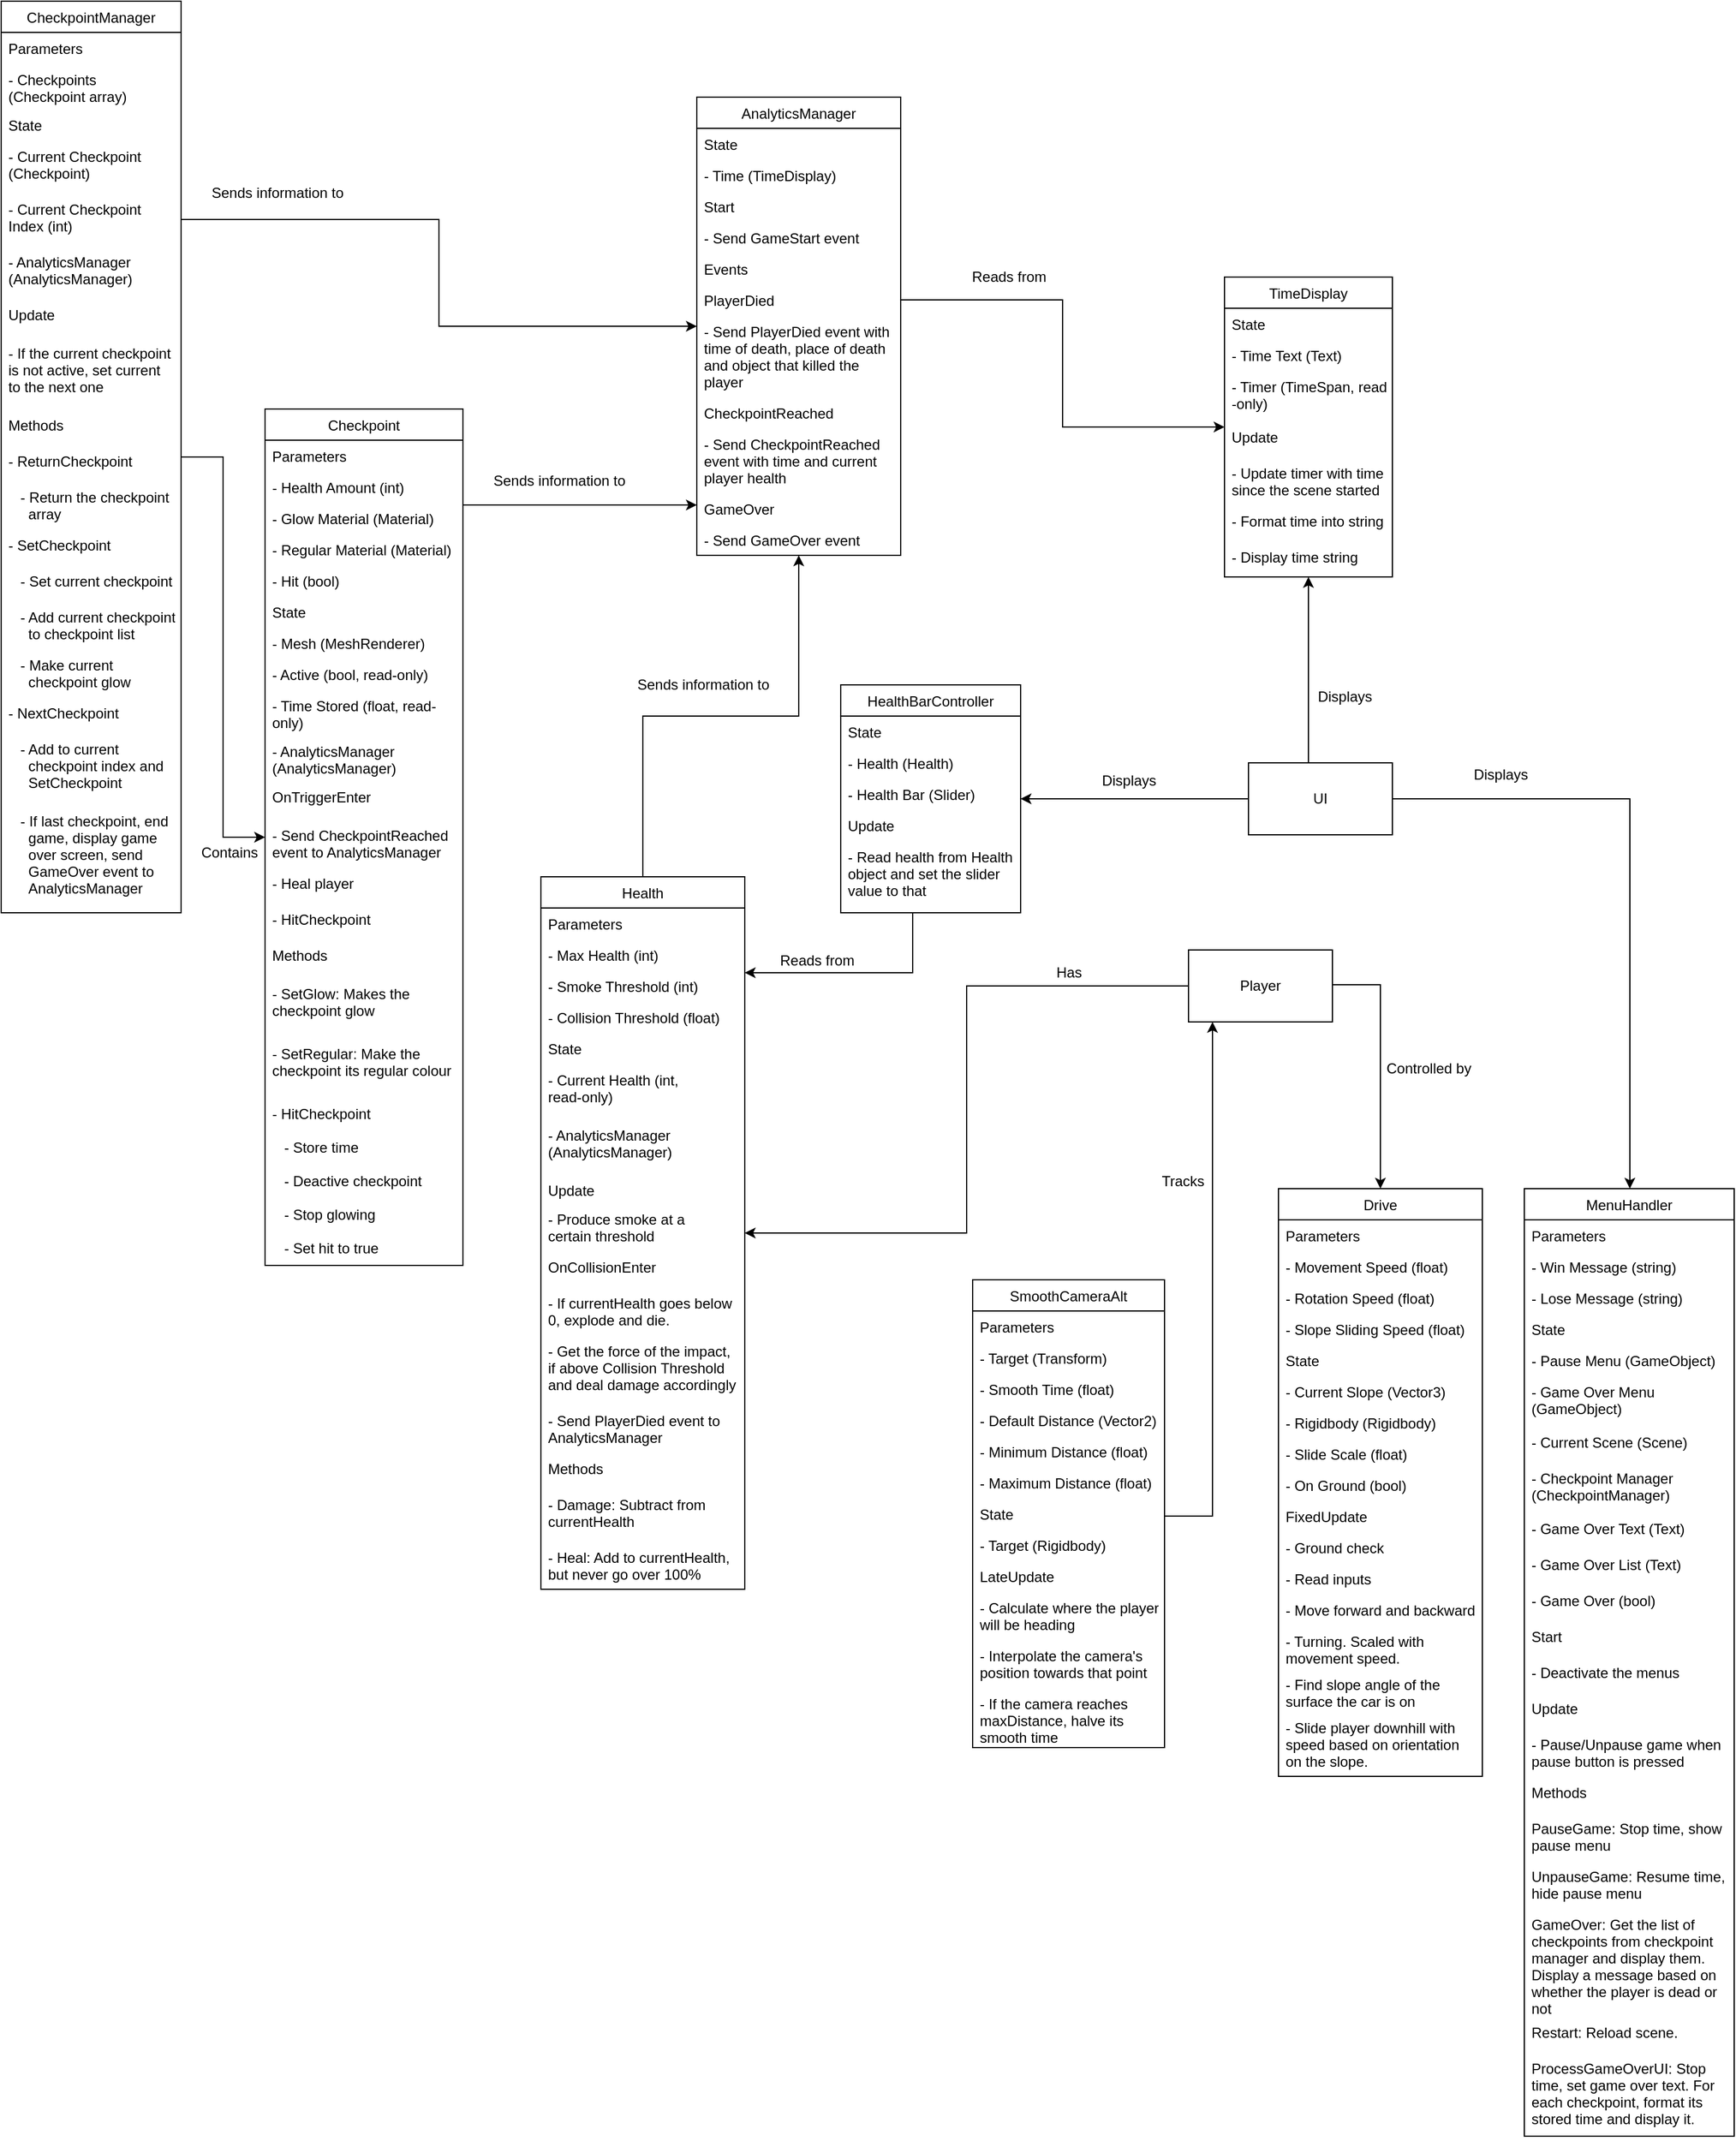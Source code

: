 <mxfile version="13.9.2" type="device"><diagram id="R2lEEEUBdFMjLlhIrx00" name="Page-1"><mxGraphModel dx="1422" dy="1900" grid="1" gridSize="10" guides="1" tooltips="1" connect="1" arrows="1" fold="1" page="1" pageScale="1" pageWidth="850" pageHeight="1100" math="0" shadow="0" extFonts="Permanent Marker^https://fonts.googleapis.com/css?family=Permanent+Marker"><root><mxCell id="0"/><mxCell id="1" parent="0"/><mxCell id="a9n6nU5qQPwF5idd9Jhx-142" style="edgeStyle=orthogonalEdgeStyle;rounded=0;orthogonalLoop=1;jettySize=auto;html=1;exitX=0.5;exitY=0;exitDx=0;exitDy=0;" parent="1" source="a9n6nU5qQPwF5idd9Jhx-6" target="a9n6nU5qQPwF5idd9Jhx-18" edge="1"><mxGeometry relative="1" as="geometry"/></mxCell><mxCell id="a9n6nU5qQPwF5idd9Jhx-18" value="AnalyticsManager" style="swimlane;fontStyle=0;childLayout=stackLayout;horizontal=1;startSize=26;fillColor=none;horizontalStack=0;resizeParent=1;resizeParentMax=0;resizeLast=0;collapsible=1;marginBottom=0;" parent="1" vertex="1"><mxGeometry x="620" y="-20" width="170" height="382" as="geometry"/></mxCell><mxCell id="a9n6nU5qQPwF5idd9Jhx-19" value="State" style="text;strokeColor=none;fillColor=none;align=left;verticalAlign=top;spacingLeft=4;spacingRight=4;overflow=hidden;rotatable=0;points=[[0,0.5],[1,0.5]];portConstraint=eastwest;" parent="a9n6nU5qQPwF5idd9Jhx-18" vertex="1"><mxGeometry y="26" width="170" height="26" as="geometry"/></mxCell><mxCell id="a9n6nU5qQPwF5idd9Jhx-20" value="- Time (TimeDisplay)" style="text;strokeColor=none;fillColor=none;align=left;verticalAlign=top;spacingLeft=4;spacingRight=4;overflow=hidden;rotatable=0;points=[[0,0.5],[1,0.5]];portConstraint=eastwest;" parent="a9n6nU5qQPwF5idd9Jhx-18" vertex="1"><mxGeometry y="52" width="170" height="26" as="geometry"/></mxCell><mxCell id="a9n6nU5qQPwF5idd9Jhx-108" value="Start" style="text;strokeColor=none;fillColor=none;align=left;verticalAlign=top;spacingLeft=4;spacingRight=4;overflow=hidden;rotatable=0;points=[[0,0.5],[1,0.5]];portConstraint=eastwest;" parent="a9n6nU5qQPwF5idd9Jhx-18" vertex="1"><mxGeometry y="78" width="170" height="26" as="geometry"/></mxCell><mxCell id="a9n6nU5qQPwF5idd9Jhx-109" value="- Send GameStart event" style="text;strokeColor=none;fillColor=none;align=left;verticalAlign=top;spacingLeft=4;spacingRight=4;overflow=hidden;rotatable=0;points=[[0,0.5],[1,0.5]];portConstraint=eastwest;" parent="a9n6nU5qQPwF5idd9Jhx-18" vertex="1"><mxGeometry y="104" width="170" height="26" as="geometry"/></mxCell><mxCell id="a9n6nU5qQPwF5idd9Jhx-21" value="Events" style="text;strokeColor=none;fillColor=none;align=left;verticalAlign=top;spacingLeft=4;spacingRight=4;overflow=hidden;rotatable=0;points=[[0,0.5],[1,0.5]];portConstraint=eastwest;" parent="a9n6nU5qQPwF5idd9Jhx-18" vertex="1"><mxGeometry y="130" width="170" height="26" as="geometry"/></mxCell><mxCell id="a9n6nU5qQPwF5idd9Jhx-105" value="PlayerDied" style="text;strokeColor=none;fillColor=none;align=left;verticalAlign=top;spacingLeft=4;spacingRight=4;overflow=hidden;rotatable=0;points=[[0,0.5],[1,0.5]];portConstraint=eastwest;" parent="a9n6nU5qQPwF5idd9Jhx-18" vertex="1"><mxGeometry y="156" width="170" height="26" as="geometry"/></mxCell><mxCell id="a9n6nU5qQPwF5idd9Jhx-110" value="- Send PlayerDied event with&#10;time of death, place of death&#10;and object that killed the&#10;player" style="text;strokeColor=none;fillColor=none;align=left;verticalAlign=top;spacingLeft=4;spacingRight=4;overflow=hidden;rotatable=0;points=[[0,0.5],[1,0.5]];portConstraint=eastwest;" parent="a9n6nU5qQPwF5idd9Jhx-18" vertex="1"><mxGeometry y="182" width="170" height="68" as="geometry"/></mxCell><mxCell id="a9n6nU5qQPwF5idd9Jhx-106" value="CheckpointReached" style="text;strokeColor=none;fillColor=none;align=left;verticalAlign=top;spacingLeft=4;spacingRight=4;overflow=hidden;rotatable=0;points=[[0,0.5],[1,0.5]];portConstraint=eastwest;" parent="a9n6nU5qQPwF5idd9Jhx-18" vertex="1"><mxGeometry y="250" width="170" height="26" as="geometry"/></mxCell><mxCell id="a9n6nU5qQPwF5idd9Jhx-111" value="- Send CheckpointReached&#10;event with time and current&#10;player health" style="text;strokeColor=none;fillColor=none;align=left;verticalAlign=top;spacingLeft=4;spacingRight=4;overflow=hidden;rotatable=0;points=[[0,0.5],[1,0.5]];portConstraint=eastwest;" parent="a9n6nU5qQPwF5idd9Jhx-18" vertex="1"><mxGeometry y="276" width="170" height="54" as="geometry"/></mxCell><mxCell id="a9n6nU5qQPwF5idd9Jhx-107" value="GameOver" style="text;strokeColor=none;fillColor=none;align=left;verticalAlign=top;spacingLeft=4;spacingRight=4;overflow=hidden;rotatable=0;points=[[0,0.5],[1,0.5]];portConstraint=eastwest;" parent="a9n6nU5qQPwF5idd9Jhx-18" vertex="1"><mxGeometry y="330" width="170" height="26" as="geometry"/></mxCell><mxCell id="a9n6nU5qQPwF5idd9Jhx-112" value="- Send GameOver event" style="text;strokeColor=none;fillColor=none;align=left;verticalAlign=top;spacingLeft=4;spacingRight=4;overflow=hidden;rotatable=0;points=[[0,0.5],[1,0.5]];portConstraint=eastwest;" parent="a9n6nU5qQPwF5idd9Jhx-18" vertex="1"><mxGeometry y="356" width="170" height="26" as="geometry"/></mxCell><mxCell id="a9n6nU5qQPwF5idd9Jhx-143" style="edgeStyle=orthogonalEdgeStyle;rounded=0;orthogonalLoop=1;jettySize=auto;html=1;" parent="1" source="a9n6nU5qQPwF5idd9Jhx-10" target="a9n6nU5qQPwF5idd9Jhx-18" edge="1"><mxGeometry relative="1" as="geometry"><Array as="points"><mxPoint x="560" y="320"/><mxPoint x="560" y="320"/></Array></mxGeometry></mxCell><mxCell id="a9n6nU5qQPwF5idd9Jhx-144" style="edgeStyle=orthogonalEdgeStyle;rounded=0;orthogonalLoop=1;jettySize=auto;html=1;" parent="1" source="a9n6nU5qQPwF5idd9Jhx-14" target="a9n6nU5qQPwF5idd9Jhx-10" edge="1"><mxGeometry relative="1" as="geometry"/></mxCell><mxCell id="a9n6nU5qQPwF5idd9Jhx-14" value="CheckpointManager" style="swimlane;fontStyle=0;childLayout=stackLayout;horizontal=1;startSize=26;fillColor=none;horizontalStack=0;resizeParent=1;resizeParentMax=0;resizeLast=0;collapsible=1;marginBottom=0;" parent="1" vertex="1"><mxGeometry x="40" y="-100" width="150" height="760" as="geometry"/></mxCell><mxCell id="a9n6nU5qQPwF5idd9Jhx-15" value="Parameters" style="text;strokeColor=none;fillColor=none;align=left;verticalAlign=top;spacingLeft=4;spacingRight=4;overflow=hidden;rotatable=0;points=[[0,0.5],[1,0.5]];portConstraint=eastwest;" parent="a9n6nU5qQPwF5idd9Jhx-14" vertex="1"><mxGeometry y="26" width="150" height="26" as="geometry"/></mxCell><mxCell id="a9n6nU5qQPwF5idd9Jhx-16" value="- Checkpoints&#10;(Checkpoint array)" style="text;strokeColor=none;fillColor=none;align=left;verticalAlign=top;spacingLeft=4;spacingRight=4;overflow=hidden;rotatable=0;points=[[0,0.5],[1,0.5]];portConstraint=eastwest;" parent="a9n6nU5qQPwF5idd9Jhx-14" vertex="1"><mxGeometry y="52" width="150" height="38" as="geometry"/></mxCell><mxCell id="a9n6nU5qQPwF5idd9Jhx-17" value="State" style="text;strokeColor=none;fillColor=none;align=left;verticalAlign=top;spacingLeft=4;spacingRight=4;overflow=hidden;rotatable=0;points=[[0,0.5],[1,0.5]];portConstraint=eastwest;" parent="a9n6nU5qQPwF5idd9Jhx-14" vertex="1"><mxGeometry y="90" width="150" height="26" as="geometry"/></mxCell><mxCell id="a9n6nU5qQPwF5idd9Jhx-82" value="- Current Checkpoint&#10;(Checkpoint)" style="text;strokeColor=none;fillColor=none;align=left;verticalAlign=top;spacingLeft=4;spacingRight=4;overflow=hidden;rotatable=0;points=[[0,0.5],[1,0.5]];portConstraint=eastwest;" parent="a9n6nU5qQPwF5idd9Jhx-14" vertex="1"><mxGeometry y="116" width="150" height="44" as="geometry"/></mxCell><mxCell id="a9n6nU5qQPwF5idd9Jhx-83" value="- Current Checkpoint&#10;Index (int)" style="text;strokeColor=none;fillColor=none;align=left;verticalAlign=top;spacingLeft=4;spacingRight=4;overflow=hidden;rotatable=0;points=[[0,0.5],[1,0.5]];portConstraint=eastwest;" parent="a9n6nU5qQPwF5idd9Jhx-14" vertex="1"><mxGeometry y="160" width="150" height="44" as="geometry"/></mxCell><mxCell id="a9n6nU5qQPwF5idd9Jhx-84" value="- AnalyticsManager&#10;(AnalyticsManager)" style="text;strokeColor=none;fillColor=none;align=left;verticalAlign=top;spacingLeft=4;spacingRight=4;overflow=hidden;rotatable=0;points=[[0,0.5],[1,0.5]];portConstraint=eastwest;" parent="a9n6nU5qQPwF5idd9Jhx-14" vertex="1"><mxGeometry y="204" width="150" height="44" as="geometry"/></mxCell><mxCell id="a9n6nU5qQPwF5idd9Jhx-85" value="Update" style="text;strokeColor=none;fillColor=none;align=left;verticalAlign=top;spacingLeft=4;spacingRight=4;overflow=hidden;rotatable=0;points=[[0,0.5],[1,0.5]];portConstraint=eastwest;" parent="a9n6nU5qQPwF5idd9Jhx-14" vertex="1"><mxGeometry y="248" width="150" height="32" as="geometry"/></mxCell><mxCell id="a9n6nU5qQPwF5idd9Jhx-94" value="- If the current checkpoint&#10;is not active, set current&#10;to the next one" style="text;strokeColor=none;fillColor=none;align=left;verticalAlign=top;spacingLeft=4;spacingRight=4;overflow=hidden;rotatable=0;points=[[0,0.5],[1,0.5]];portConstraint=eastwest;" parent="a9n6nU5qQPwF5idd9Jhx-14" vertex="1"><mxGeometry y="280" width="150" height="60" as="geometry"/></mxCell><mxCell id="a9n6nU5qQPwF5idd9Jhx-95" value="Methods" style="text;strokeColor=none;fillColor=none;align=left;verticalAlign=top;spacingLeft=4;spacingRight=4;overflow=hidden;rotatable=0;points=[[0,0.5],[1,0.5]];portConstraint=eastwest;" parent="a9n6nU5qQPwF5idd9Jhx-14" vertex="1"><mxGeometry y="340" width="150" height="30" as="geometry"/></mxCell><mxCell id="wSv35h2e5xdJp0q1w51y-13" value="- ReturnCheckpoint" style="text;strokeColor=none;fillColor=none;align=left;verticalAlign=top;spacingLeft=4;spacingRight=4;overflow=hidden;rotatable=0;points=[[0,0.5],[1,0.5]];portConstraint=eastwest;" parent="a9n6nU5qQPwF5idd9Jhx-14" vertex="1"><mxGeometry y="370" width="150" height="30" as="geometry"/></mxCell><mxCell id="wSv35h2e5xdJp0q1w51y-15" value="   - Return the checkpoint&#10;     array" style="text;strokeColor=none;fillColor=none;align=left;verticalAlign=top;spacingLeft=4;spacingRight=4;overflow=hidden;rotatable=0;points=[[0,0.5],[1,0.5]];portConstraint=eastwest;" parent="a9n6nU5qQPwF5idd9Jhx-14" vertex="1"><mxGeometry y="400" width="150" height="40" as="geometry"/></mxCell><mxCell id="a9n6nU5qQPwF5idd9Jhx-96" value="- SetCheckpoint" style="text;strokeColor=none;fillColor=none;align=left;verticalAlign=top;spacingLeft=4;spacingRight=4;overflow=hidden;rotatable=0;points=[[0,0.5],[1,0.5]];portConstraint=eastwest;" parent="a9n6nU5qQPwF5idd9Jhx-14" vertex="1"><mxGeometry y="440" width="150" height="30" as="geometry"/></mxCell><mxCell id="a9n6nU5qQPwF5idd9Jhx-98" value="   - Set current checkpoint" style="text;strokeColor=none;fillColor=none;align=left;verticalAlign=top;spacingLeft=4;spacingRight=4;overflow=hidden;rotatable=0;points=[[0,0.5],[1,0.5]];portConstraint=eastwest;" parent="a9n6nU5qQPwF5idd9Jhx-14" vertex="1"><mxGeometry y="470" width="150" height="30" as="geometry"/></mxCell><mxCell id="a9n6nU5qQPwF5idd9Jhx-99" value="   - Add current checkpoint&#10;     to checkpoint list" style="text;strokeColor=none;fillColor=none;align=left;verticalAlign=top;spacingLeft=4;spacingRight=4;overflow=hidden;rotatable=0;points=[[0,0.5],[1,0.5]];portConstraint=eastwest;" parent="a9n6nU5qQPwF5idd9Jhx-14" vertex="1"><mxGeometry y="500" width="150" height="40" as="geometry"/></mxCell><mxCell id="a9n6nU5qQPwF5idd9Jhx-100" value="   - Make current&#10;     checkpoint glow" style="text;strokeColor=none;fillColor=none;align=left;verticalAlign=top;spacingLeft=4;spacingRight=4;overflow=hidden;rotatable=0;points=[[0,0.5],[1,0.5]];portConstraint=eastwest;" parent="a9n6nU5qQPwF5idd9Jhx-14" vertex="1"><mxGeometry y="540" width="150" height="40" as="geometry"/></mxCell><mxCell id="a9n6nU5qQPwF5idd9Jhx-97" value="- NextCheckpoint" style="text;strokeColor=none;fillColor=none;align=left;verticalAlign=top;spacingLeft=4;spacingRight=4;overflow=hidden;rotatable=0;points=[[0,0.5],[1,0.5]];portConstraint=eastwest;" parent="a9n6nU5qQPwF5idd9Jhx-14" vertex="1"><mxGeometry y="580" width="150" height="30" as="geometry"/></mxCell><mxCell id="a9n6nU5qQPwF5idd9Jhx-101" value="   - Add to current&#10;     checkpoint index and&#10;     SetCheckpoint" style="text;strokeColor=none;fillColor=none;align=left;verticalAlign=top;spacingLeft=4;spacingRight=4;overflow=hidden;rotatable=0;points=[[0,0.5],[1,0.5]];portConstraint=eastwest;" parent="a9n6nU5qQPwF5idd9Jhx-14" vertex="1"><mxGeometry y="610" width="150" height="60" as="geometry"/></mxCell><mxCell id="a9n6nU5qQPwF5idd9Jhx-102" value="   - If last checkpoint, end&#10;     game, display game&#10;     over screen, send&#10;     GameOver event to&#10;     AnalyticsManager" style="text;strokeColor=none;fillColor=none;align=left;verticalAlign=top;spacingLeft=4;spacingRight=4;overflow=hidden;rotatable=0;points=[[0,0.5],[1,0.5]];portConstraint=eastwest;" parent="a9n6nU5qQPwF5idd9Jhx-14" vertex="1"><mxGeometry y="670" width="150" height="90" as="geometry"/></mxCell><mxCell id="a9n6nU5qQPwF5idd9Jhx-10" value="Checkpoint" style="swimlane;fontStyle=0;childLayout=stackLayout;horizontal=1;startSize=26;fillColor=none;horizontalStack=0;resizeParent=1;resizeParentMax=0;resizeLast=0;collapsible=1;marginBottom=0;" parent="1" vertex="1"><mxGeometry x="260" y="240" width="165" height="714" as="geometry"/></mxCell><mxCell id="a9n6nU5qQPwF5idd9Jhx-11" value="Parameters" style="text;strokeColor=none;fillColor=none;align=left;verticalAlign=top;spacingLeft=4;spacingRight=4;overflow=hidden;rotatable=0;points=[[0,0.5],[1,0.5]];portConstraint=eastwest;" parent="a9n6nU5qQPwF5idd9Jhx-10" vertex="1"><mxGeometry y="26" width="165" height="26" as="geometry"/></mxCell><mxCell id="wSv35h2e5xdJp0q1w51y-1" value="- Health Amount (int)" style="text;strokeColor=none;fillColor=none;align=left;verticalAlign=top;spacingLeft=4;spacingRight=4;overflow=hidden;rotatable=0;points=[[0,0.5],[1,0.5]];portConstraint=eastwest;" parent="a9n6nU5qQPwF5idd9Jhx-10" vertex="1"><mxGeometry y="52" width="165" height="26" as="geometry"/></mxCell><mxCell id="a9n6nU5qQPwF5idd9Jhx-12" value="- Glow Material (Material)" style="text;strokeColor=none;fillColor=none;align=left;verticalAlign=top;spacingLeft=4;spacingRight=4;overflow=hidden;rotatable=0;points=[[0,0.5],[1,0.5]];portConstraint=eastwest;" parent="a9n6nU5qQPwF5idd9Jhx-10" vertex="1"><mxGeometry y="78" width="165" height="26" as="geometry"/></mxCell><mxCell id="a9n6nU5qQPwF5idd9Jhx-13" value="- Regular Material (Material)" style="text;strokeColor=none;fillColor=none;align=left;verticalAlign=top;spacingLeft=4;spacingRight=4;overflow=hidden;rotatable=0;points=[[0,0.5],[1,0.5]];portConstraint=eastwest;" parent="a9n6nU5qQPwF5idd9Jhx-10" vertex="1"><mxGeometry y="104" width="165" height="26" as="geometry"/></mxCell><mxCell id="mNsGuTRFjGpo9pxVDwX1-1" value="- Hit (bool)" style="text;strokeColor=none;fillColor=none;align=left;verticalAlign=top;spacingLeft=4;spacingRight=4;overflow=hidden;rotatable=0;points=[[0,0.5],[1,0.5]];portConstraint=eastwest;" parent="a9n6nU5qQPwF5idd9Jhx-10" vertex="1"><mxGeometry y="130" width="165" height="26" as="geometry"/></mxCell><mxCell id="a9n6nU5qQPwF5idd9Jhx-68" value="State" style="text;strokeColor=none;fillColor=none;align=left;verticalAlign=top;spacingLeft=4;spacingRight=4;overflow=hidden;rotatable=0;points=[[0,0.5],[1,0.5]];portConstraint=eastwest;" parent="a9n6nU5qQPwF5idd9Jhx-10" vertex="1"><mxGeometry y="156" width="165" height="26" as="geometry"/></mxCell><mxCell id="a9n6nU5qQPwF5idd9Jhx-69" value="- Mesh (MeshRenderer)" style="text;strokeColor=none;fillColor=none;align=left;verticalAlign=top;spacingLeft=4;spacingRight=4;overflow=hidden;rotatable=0;points=[[0,0.5],[1,0.5]];portConstraint=eastwest;" parent="a9n6nU5qQPwF5idd9Jhx-10" vertex="1"><mxGeometry y="182" width="165" height="26" as="geometry"/></mxCell><mxCell id="a9n6nU5qQPwF5idd9Jhx-70" value="- Active (bool, read-only)" style="text;strokeColor=none;fillColor=none;align=left;verticalAlign=top;spacingLeft=4;spacingRight=4;overflow=hidden;rotatable=0;points=[[0,0.5],[1,0.5]];portConstraint=eastwest;" parent="a9n6nU5qQPwF5idd9Jhx-10" vertex="1"><mxGeometry y="208" width="165" height="26" as="geometry"/></mxCell><mxCell id="a9n6nU5qQPwF5idd9Jhx-71" value="- Time Stored (float, read-&#10;only)" style="text;strokeColor=none;fillColor=none;align=left;verticalAlign=top;spacingLeft=4;spacingRight=4;overflow=hidden;rotatable=0;points=[[0,0.5],[1,0.5]];portConstraint=eastwest;" parent="a9n6nU5qQPwF5idd9Jhx-10" vertex="1"><mxGeometry y="234" width="165" height="38" as="geometry"/></mxCell><mxCell id="a9n6nU5qQPwF5idd9Jhx-73" value="- AnalyticsManager&#10;(AnalyticsManager)" style="text;strokeColor=none;fillColor=none;align=left;verticalAlign=top;spacingLeft=4;spacingRight=4;overflow=hidden;rotatable=0;points=[[0,0.5],[1,0.5]];portConstraint=eastwest;" parent="a9n6nU5qQPwF5idd9Jhx-10" vertex="1"><mxGeometry y="272" width="165" height="38" as="geometry"/></mxCell><mxCell id="a9n6nU5qQPwF5idd9Jhx-78" value="OnTriggerEnter" style="text;strokeColor=none;fillColor=none;align=left;verticalAlign=top;spacingLeft=4;spacingRight=4;overflow=hidden;rotatable=0;points=[[0,0.5],[1,0.5]];portConstraint=eastwest;" parent="a9n6nU5qQPwF5idd9Jhx-10" vertex="1"><mxGeometry y="310" width="165" height="32" as="geometry"/></mxCell><mxCell id="a9n6nU5qQPwF5idd9Jhx-79" value="- Send CheckpointReached&#10;event to AnalyticsManager" style="text;strokeColor=none;fillColor=none;align=left;verticalAlign=top;spacingLeft=4;spacingRight=4;overflow=hidden;rotatable=0;points=[[0,0.5],[1,0.5]];portConstraint=eastwest;" parent="a9n6nU5qQPwF5idd9Jhx-10" vertex="1"><mxGeometry y="342" width="165" height="40" as="geometry"/></mxCell><mxCell id="a9n6nU5qQPwF5idd9Jhx-80" value="- Heal player" style="text;strokeColor=none;fillColor=none;align=left;verticalAlign=top;spacingLeft=4;spacingRight=4;overflow=hidden;rotatable=0;points=[[0,0.5],[1,0.5]];portConstraint=eastwest;" parent="a9n6nU5qQPwF5idd9Jhx-10" vertex="1"><mxGeometry y="382" width="165" height="30" as="geometry"/></mxCell><mxCell id="a9n6nU5qQPwF5idd9Jhx-81" value="- HitCheckpoint" style="text;strokeColor=none;fillColor=none;align=left;verticalAlign=top;spacingLeft=4;spacingRight=4;overflow=hidden;rotatable=0;points=[[0,0.5],[1,0.5]];portConstraint=eastwest;" parent="a9n6nU5qQPwF5idd9Jhx-10" vertex="1"><mxGeometry y="412" width="165" height="30" as="geometry"/></mxCell><mxCell id="a9n6nU5qQPwF5idd9Jhx-74" value="Methods" style="text;strokeColor=none;fillColor=none;align=left;verticalAlign=top;spacingLeft=4;spacingRight=4;overflow=hidden;rotatable=0;points=[[0,0.5],[1,0.5]];portConstraint=eastwest;" parent="a9n6nU5qQPwF5idd9Jhx-10" vertex="1"><mxGeometry y="442" width="165" height="32" as="geometry"/></mxCell><mxCell id="a9n6nU5qQPwF5idd9Jhx-75" value="- SetGlow: Makes the&#10;checkpoint glow" style="text;strokeColor=none;fillColor=none;align=left;verticalAlign=top;spacingLeft=4;spacingRight=4;overflow=hidden;rotatable=0;points=[[0,0.5],[1,0.5]];portConstraint=eastwest;" parent="a9n6nU5qQPwF5idd9Jhx-10" vertex="1"><mxGeometry y="474" width="165" height="50" as="geometry"/></mxCell><mxCell id="a9n6nU5qQPwF5idd9Jhx-76" value="- SetRegular: Make the &#10;checkpoint its regular colour" style="text;strokeColor=none;fillColor=none;align=left;verticalAlign=top;spacingLeft=4;spacingRight=4;overflow=hidden;rotatable=0;points=[[0,0.5],[1,0.5]];portConstraint=eastwest;" parent="a9n6nU5qQPwF5idd9Jhx-10" vertex="1"><mxGeometry y="524" width="165" height="50" as="geometry"/></mxCell><mxCell id="a9n6nU5qQPwF5idd9Jhx-77" value="- HitCheckpoint" style="text;strokeColor=none;fillColor=none;align=left;verticalAlign=top;spacingLeft=4;spacingRight=4;overflow=hidden;rotatable=0;points=[[0,0.5],[1,0.5]];portConstraint=eastwest;" parent="a9n6nU5qQPwF5idd9Jhx-10" vertex="1"><mxGeometry y="574" width="165" height="28" as="geometry"/></mxCell><mxCell id="a9n6nU5qQPwF5idd9Jhx-117" value="   - Store time" style="text;strokeColor=none;fillColor=none;align=left;verticalAlign=top;spacingLeft=4;spacingRight=4;overflow=hidden;rotatable=0;points=[[0,0.5],[1,0.5]];portConstraint=eastwest;" parent="a9n6nU5qQPwF5idd9Jhx-10" vertex="1"><mxGeometry y="602" width="165" height="28" as="geometry"/></mxCell><mxCell id="a9n6nU5qQPwF5idd9Jhx-118" value="   - Deactive checkpoint" style="text;strokeColor=none;fillColor=none;align=left;verticalAlign=top;spacingLeft=4;spacingRight=4;overflow=hidden;rotatable=0;points=[[0,0.5],[1,0.5]];portConstraint=eastwest;" parent="a9n6nU5qQPwF5idd9Jhx-10" vertex="1"><mxGeometry y="630" width="165" height="28" as="geometry"/></mxCell><mxCell id="a9n6nU5qQPwF5idd9Jhx-119" value="   - Stop glowing" style="text;strokeColor=none;fillColor=none;align=left;verticalAlign=top;spacingLeft=4;spacingRight=4;overflow=hidden;rotatable=0;points=[[0,0.5],[1,0.5]];portConstraint=eastwest;" parent="a9n6nU5qQPwF5idd9Jhx-10" vertex="1"><mxGeometry y="658" width="165" height="28" as="geometry"/></mxCell><mxCell id="mNsGuTRFjGpo9pxVDwX1-2" value="   - Set hit to true" style="text;strokeColor=none;fillColor=none;align=left;verticalAlign=top;spacingLeft=4;spacingRight=4;overflow=hidden;rotatable=0;points=[[0,0.5],[1,0.5]];portConstraint=eastwest;" parent="a9n6nU5qQPwF5idd9Jhx-10" vertex="1"><mxGeometry y="686" width="165" height="28" as="geometry"/></mxCell><mxCell id="a9n6nU5qQPwF5idd9Jhx-145" style="edgeStyle=orthogonalEdgeStyle;rounded=0;orthogonalLoop=1;jettySize=auto;html=1;exitX=1;exitY=0.5;exitDx=0;exitDy=0;" parent="1" source="a9n6nU5qQPwF5idd9Jhx-83" target="a9n6nU5qQPwF5idd9Jhx-18" edge="1"><mxGeometry relative="1" as="geometry"/></mxCell><mxCell id="a9n6nU5qQPwF5idd9Jhx-6" value="Health" style="swimlane;fontStyle=0;childLayout=stackLayout;horizontal=1;startSize=26;fillColor=none;horizontalStack=0;resizeParent=1;resizeParentMax=0;resizeLast=0;collapsible=1;marginBottom=0;" parent="1" vertex="1"><mxGeometry x="490" y="630" width="170" height="594" as="geometry"><mxRectangle x="490" y="630" width="70" height="26" as="alternateBounds"/></mxGeometry></mxCell><mxCell id="a9n6nU5qQPwF5idd9Jhx-7" value="Parameters" style="text;strokeColor=none;fillColor=none;align=left;verticalAlign=top;spacingLeft=4;spacingRight=4;overflow=hidden;rotatable=0;points=[[0,0.5],[1,0.5]];portConstraint=eastwest;" parent="a9n6nU5qQPwF5idd9Jhx-6" vertex="1"><mxGeometry y="26" width="170" height="26" as="geometry"/></mxCell><mxCell id="a9n6nU5qQPwF5idd9Jhx-8" value="- Max Health (int)" style="text;strokeColor=none;fillColor=none;align=left;verticalAlign=top;spacingLeft=4;spacingRight=4;overflow=hidden;rotatable=0;points=[[0,0.5],[1,0.5]];portConstraint=eastwest;" parent="a9n6nU5qQPwF5idd9Jhx-6" vertex="1"><mxGeometry y="52" width="170" height="26" as="geometry"/></mxCell><mxCell id="a9n6nU5qQPwF5idd9Jhx-57" value="- Smoke Threshold (int)" style="text;strokeColor=none;fillColor=none;align=left;verticalAlign=top;spacingLeft=4;spacingRight=4;overflow=hidden;rotatable=0;points=[[0,0.5],[1,0.5]];portConstraint=eastwest;" parent="a9n6nU5qQPwF5idd9Jhx-6" vertex="1"><mxGeometry y="78" width="170" height="26" as="geometry"/></mxCell><mxCell id="a9n6nU5qQPwF5idd9Jhx-9" value="- Collision Threshold (float)" style="text;strokeColor=none;fillColor=none;align=left;verticalAlign=top;spacingLeft=4;spacingRight=4;overflow=hidden;rotatable=0;points=[[0,0.5],[1,0.5]];portConstraint=eastwest;" parent="a9n6nU5qQPwF5idd9Jhx-6" vertex="1"><mxGeometry y="104" width="170" height="26" as="geometry"/></mxCell><mxCell id="rDuTUfbCB_YQpnW1YXNO-2" value="State" style="text;strokeColor=none;fillColor=none;align=left;verticalAlign=top;spacingLeft=4;spacingRight=4;overflow=hidden;rotatable=0;points=[[0,0.5],[1,0.5]];portConstraint=eastwest;" vertex="1" parent="a9n6nU5qQPwF5idd9Jhx-6"><mxGeometry y="130" width="170" height="26" as="geometry"/></mxCell><mxCell id="a9n6nU5qQPwF5idd9Jhx-56" value="- Current Health (int,&#10;read-only)" style="text;strokeColor=none;fillColor=none;align=left;verticalAlign=top;spacingLeft=4;spacingRight=4;overflow=hidden;rotatable=0;points=[[0,0.5],[1,0.5]];portConstraint=eastwest;" parent="a9n6nU5qQPwF5idd9Jhx-6" vertex="1"><mxGeometry y="156" width="170" height="46" as="geometry"/></mxCell><mxCell id="a9n6nU5qQPwF5idd9Jhx-72" value="- AnalyticsManager&#10;(AnalyticsManager)" style="text;strokeColor=none;fillColor=none;align=left;verticalAlign=top;spacingLeft=4;spacingRight=4;overflow=hidden;rotatable=0;points=[[0,0.5],[1,0.5]];portConstraint=eastwest;" parent="a9n6nU5qQPwF5idd9Jhx-6" vertex="1"><mxGeometry y="202" width="170" height="46" as="geometry"/></mxCell><mxCell id="a9n6nU5qQPwF5idd9Jhx-58" value="Update" style="text;strokeColor=none;fillColor=none;align=left;verticalAlign=top;spacingLeft=4;spacingRight=4;overflow=hidden;rotatable=0;points=[[0,0.5],[1,0.5]];portConstraint=eastwest;" parent="a9n6nU5qQPwF5idd9Jhx-6" vertex="1"><mxGeometry y="248" width="170" height="24" as="geometry"/></mxCell><mxCell id="a9n6nU5qQPwF5idd9Jhx-59" value="- Produce smoke at a&#10;certain threshold" style="text;strokeColor=none;fillColor=none;align=left;verticalAlign=top;spacingLeft=4;spacingRight=4;overflow=hidden;rotatable=0;points=[[0,0.5],[1,0.5]];portConstraint=eastwest;" parent="a9n6nU5qQPwF5idd9Jhx-6" vertex="1"><mxGeometry y="272" width="170" height="40" as="geometry"/></mxCell><mxCell id="a9n6nU5qQPwF5idd9Jhx-60" value="OnCollisionEnter" style="text;strokeColor=none;fillColor=none;align=left;verticalAlign=top;spacingLeft=4;spacingRight=4;overflow=hidden;rotatable=0;points=[[0,0.5],[1,0.5]];portConstraint=eastwest;" parent="a9n6nU5qQPwF5idd9Jhx-6" vertex="1"><mxGeometry y="312" width="170" height="30" as="geometry"/></mxCell><mxCell id="a9n6nU5qQPwF5idd9Jhx-66" value="- If currentHealth goes below&#10;0, explode and die." style="text;strokeColor=none;fillColor=none;align=left;verticalAlign=top;spacingLeft=4;spacingRight=4;overflow=hidden;rotatable=0;points=[[0,0.5],[1,0.5]];portConstraint=eastwest;" parent="a9n6nU5qQPwF5idd9Jhx-6" vertex="1"><mxGeometry y="342" width="170" height="40" as="geometry"/></mxCell><mxCell id="a9n6nU5qQPwF5idd9Jhx-61" value="- Get the force of the impact, &#10;if above Collision Threshold&#10;and deal damage accordingly" style="text;strokeColor=none;fillColor=none;align=left;verticalAlign=top;spacingLeft=4;spacingRight=4;overflow=hidden;rotatable=0;points=[[0,0.5],[1,0.5]];portConstraint=eastwest;" parent="a9n6nU5qQPwF5idd9Jhx-6" vertex="1"><mxGeometry y="382" width="170" height="58" as="geometry"/></mxCell><mxCell id="a9n6nU5qQPwF5idd9Jhx-67" value="- Send PlayerDied event to&#10;AnalyticsManager" style="text;strokeColor=none;fillColor=none;align=left;verticalAlign=top;spacingLeft=4;spacingRight=4;overflow=hidden;rotatable=0;points=[[0,0.5],[1,0.5]];portConstraint=eastwest;" parent="a9n6nU5qQPwF5idd9Jhx-6" vertex="1"><mxGeometry y="440" width="170" height="40" as="geometry"/></mxCell><mxCell id="a9n6nU5qQPwF5idd9Jhx-62" value="Methods" style="text;strokeColor=none;fillColor=none;align=left;verticalAlign=top;spacingLeft=4;spacingRight=4;overflow=hidden;rotatable=0;points=[[0,0.5],[1,0.5]];portConstraint=eastwest;" parent="a9n6nU5qQPwF5idd9Jhx-6" vertex="1"><mxGeometry y="480" width="170" height="30" as="geometry"/></mxCell><mxCell id="a9n6nU5qQPwF5idd9Jhx-63" value="- Damage: Subtract from&#10;currentHealth" style="text;strokeColor=none;fillColor=none;align=left;verticalAlign=top;spacingLeft=4;spacingRight=4;overflow=hidden;rotatable=0;points=[[0,0.5],[1,0.5]];portConstraint=eastwest;" parent="a9n6nU5qQPwF5idd9Jhx-6" vertex="1"><mxGeometry y="510" width="170" height="44" as="geometry"/></mxCell><mxCell id="a9n6nU5qQPwF5idd9Jhx-64" value="- Heal: Add to currentHealth, &#10;but never go over 100%" style="text;strokeColor=none;fillColor=none;align=left;verticalAlign=top;spacingLeft=4;spacingRight=4;overflow=hidden;rotatable=0;points=[[0,0.5],[1,0.5]];portConstraint=eastwest;" parent="a9n6nU5qQPwF5idd9Jhx-6" vertex="1"><mxGeometry y="554" width="170" height="40" as="geometry"/></mxCell><mxCell id="a9n6nU5qQPwF5idd9Jhx-147" style="edgeStyle=orthogonalEdgeStyle;rounded=0;orthogonalLoop=1;jettySize=auto;html=1;" parent="1" source="a9n6nU5qQPwF5idd9Jhx-30" target="a9n6nU5qQPwF5idd9Jhx-6" edge="1"><mxGeometry relative="1" as="geometry"><Array as="points"><mxPoint x="800" y="710"/></Array></mxGeometry></mxCell><mxCell id="a9n6nU5qQPwF5idd9Jhx-39" value="TimeDisplay" style="swimlane;fontStyle=0;childLayout=stackLayout;horizontal=1;startSize=26;fillColor=none;horizontalStack=0;resizeParent=1;resizeParentMax=0;resizeLast=0;collapsible=1;marginBottom=0;" parent="1" vertex="1"><mxGeometry x="1060" y="130" width="140" height="250" as="geometry"/></mxCell><mxCell id="a9n6nU5qQPwF5idd9Jhx-40" value="State" style="text;strokeColor=none;fillColor=none;align=left;verticalAlign=top;spacingLeft=4;spacingRight=4;overflow=hidden;rotatable=0;points=[[0,0.5],[1,0.5]];portConstraint=eastwest;" parent="a9n6nU5qQPwF5idd9Jhx-39" vertex="1"><mxGeometry y="26" width="140" height="26" as="geometry"/></mxCell><mxCell id="a9n6nU5qQPwF5idd9Jhx-41" value="- Time Text (Text)" style="text;strokeColor=none;fillColor=none;align=left;verticalAlign=top;spacingLeft=4;spacingRight=4;overflow=hidden;rotatable=0;points=[[0,0.5],[1,0.5]];portConstraint=eastwest;" parent="a9n6nU5qQPwF5idd9Jhx-39" vertex="1"><mxGeometry y="52" width="140" height="26" as="geometry"/></mxCell><mxCell id="a9n6nU5qQPwF5idd9Jhx-42" value="- Timer (TimeSpan, read&#10;-only)" style="text;strokeColor=none;fillColor=none;align=left;verticalAlign=top;spacingLeft=4;spacingRight=4;overflow=hidden;rotatable=0;points=[[0,0.5],[1,0.5]];portConstraint=eastwest;" parent="a9n6nU5qQPwF5idd9Jhx-39" vertex="1"><mxGeometry y="78" width="140" height="42" as="geometry"/></mxCell><mxCell id="a9n6nU5qQPwF5idd9Jhx-113" value="Update" style="text;strokeColor=none;fillColor=none;align=left;verticalAlign=top;spacingLeft=4;spacingRight=4;overflow=hidden;rotatable=0;points=[[0,0.5],[1,0.5]];portConstraint=eastwest;" parent="a9n6nU5qQPwF5idd9Jhx-39" vertex="1"><mxGeometry y="120" width="140" height="30" as="geometry"/></mxCell><mxCell id="a9n6nU5qQPwF5idd9Jhx-114" value="- Update timer with time&#10;since the scene started" style="text;strokeColor=none;fillColor=none;align=left;verticalAlign=top;spacingLeft=4;spacingRight=4;overflow=hidden;rotatable=0;points=[[0,0.5],[1,0.5]];portConstraint=eastwest;" parent="a9n6nU5qQPwF5idd9Jhx-39" vertex="1"><mxGeometry y="150" width="140" height="40" as="geometry"/></mxCell><mxCell id="a9n6nU5qQPwF5idd9Jhx-115" value="- Format time into string" style="text;strokeColor=none;fillColor=none;align=left;verticalAlign=top;spacingLeft=4;spacingRight=4;overflow=hidden;rotatable=0;points=[[0,0.5],[1,0.5]];portConstraint=eastwest;" parent="a9n6nU5qQPwF5idd9Jhx-39" vertex="1"><mxGeometry y="190" width="140" height="30" as="geometry"/></mxCell><mxCell id="a9n6nU5qQPwF5idd9Jhx-116" value="- Display time string" style="text;strokeColor=none;fillColor=none;align=left;verticalAlign=top;spacingLeft=4;spacingRight=4;overflow=hidden;rotatable=0;points=[[0,0.5],[1,0.5]];portConstraint=eastwest;" parent="a9n6nU5qQPwF5idd9Jhx-39" vertex="1"><mxGeometry y="220" width="140" height="30" as="geometry"/></mxCell><mxCell id="a9n6nU5qQPwF5idd9Jhx-30" value="HealthBarController" style="swimlane;fontStyle=0;childLayout=stackLayout;horizontal=1;startSize=26;fillColor=none;horizontalStack=0;resizeParent=1;resizeParentMax=0;resizeLast=0;collapsible=1;marginBottom=0;" parent="1" vertex="1"><mxGeometry x="740" y="470" width="150" height="190" as="geometry"/></mxCell><mxCell id="a9n6nU5qQPwF5idd9Jhx-31" value="State" style="text;strokeColor=none;fillColor=none;align=left;verticalAlign=top;spacingLeft=4;spacingRight=4;overflow=hidden;rotatable=0;points=[[0,0.5],[1,0.5]];portConstraint=eastwest;" parent="a9n6nU5qQPwF5idd9Jhx-30" vertex="1"><mxGeometry y="26" width="150" height="26" as="geometry"/></mxCell><mxCell id="a9n6nU5qQPwF5idd9Jhx-32" value="- Health (Health)" style="text;strokeColor=none;fillColor=none;align=left;verticalAlign=top;spacingLeft=4;spacingRight=4;overflow=hidden;rotatable=0;points=[[0,0.5],[1,0.5]];portConstraint=eastwest;" parent="a9n6nU5qQPwF5idd9Jhx-30" vertex="1"><mxGeometry y="52" width="150" height="26" as="geometry"/></mxCell><mxCell id="a9n6nU5qQPwF5idd9Jhx-33" value="- Health Bar (Slider)" style="text;strokeColor=none;fillColor=none;align=left;verticalAlign=top;spacingLeft=4;spacingRight=4;overflow=hidden;rotatable=0;points=[[0,0.5],[1,0.5]];portConstraint=eastwest;" parent="a9n6nU5qQPwF5idd9Jhx-30" vertex="1"><mxGeometry y="78" width="150" height="26" as="geometry"/></mxCell><mxCell id="a9n6nU5qQPwF5idd9Jhx-103" value="Update" style="text;strokeColor=none;fillColor=none;align=left;verticalAlign=top;spacingLeft=4;spacingRight=4;overflow=hidden;rotatable=0;points=[[0,0.5],[1,0.5]];portConstraint=eastwest;" parent="a9n6nU5qQPwF5idd9Jhx-30" vertex="1"><mxGeometry y="104" width="150" height="26" as="geometry"/></mxCell><mxCell id="a9n6nU5qQPwF5idd9Jhx-104" value="- Read health from Health&#10;object and set the slider&#10;value to that" style="text;strokeColor=none;fillColor=none;align=left;verticalAlign=top;spacingLeft=4;spacingRight=4;overflow=hidden;rotatable=0;points=[[0,0.5],[1,0.5]];portConstraint=eastwest;" parent="a9n6nU5qQPwF5idd9Jhx-30" vertex="1"><mxGeometry y="130" width="150" height="60" as="geometry"/></mxCell><mxCell id="a9n6nU5qQPwF5idd9Jhx-148" style="edgeStyle=orthogonalEdgeStyle;rounded=0;orthogonalLoop=1;jettySize=auto;html=1;exitX=1;exitY=0.5;exitDx=0;exitDy=0;" parent="1" source="a9n6nU5qQPwF5idd9Jhx-105" target="a9n6nU5qQPwF5idd9Jhx-39" edge="1"><mxGeometry relative="1" as="geometry"/></mxCell><mxCell id="a9n6nU5qQPwF5idd9Jhx-34" value="MenuHandler" style="swimlane;fontStyle=0;childLayout=stackLayout;horizontal=1;startSize=26;fillColor=none;horizontalStack=0;resizeParent=1;resizeParentMax=0;resizeLast=0;collapsible=1;marginBottom=0;" parent="1" vertex="1"><mxGeometry x="1310" y="890" width="175" height="790" as="geometry"/></mxCell><mxCell id="a9n6nU5qQPwF5idd9Jhx-35" value="Parameters" style="text;strokeColor=none;fillColor=none;align=left;verticalAlign=top;spacingLeft=4;spacingRight=4;overflow=hidden;rotatable=0;points=[[0,0.5],[1,0.5]];portConstraint=eastwest;" parent="a9n6nU5qQPwF5idd9Jhx-34" vertex="1"><mxGeometry y="26" width="175" height="26" as="geometry"/></mxCell><mxCell id="wSv35h2e5xdJp0q1w51y-3" value="- Win Message (string)" style="text;strokeColor=none;fillColor=none;align=left;verticalAlign=top;spacingLeft=4;spacingRight=4;overflow=hidden;rotatable=0;points=[[0,0.5],[1,0.5]];portConstraint=eastwest;" parent="a9n6nU5qQPwF5idd9Jhx-34" vertex="1"><mxGeometry y="52" width="175" height="26" as="geometry"/></mxCell><mxCell id="wSv35h2e5xdJp0q1w51y-4" value="- Lose Message (string)" style="text;strokeColor=none;fillColor=none;align=left;verticalAlign=top;spacingLeft=4;spacingRight=4;overflow=hidden;rotatable=0;points=[[0,0.5],[1,0.5]];portConstraint=eastwest;" parent="a9n6nU5qQPwF5idd9Jhx-34" vertex="1"><mxGeometry y="78" width="175" height="26" as="geometry"/></mxCell><mxCell id="wSv35h2e5xdJp0q1w51y-2" value="State" style="text;strokeColor=none;fillColor=none;align=left;verticalAlign=top;spacingLeft=4;spacingRight=4;overflow=hidden;rotatable=0;points=[[0,0.5],[1,0.5]];portConstraint=eastwest;" parent="a9n6nU5qQPwF5idd9Jhx-34" vertex="1"><mxGeometry y="104" width="175" height="26" as="geometry"/></mxCell><mxCell id="a9n6nU5qQPwF5idd9Jhx-36" value="- Pause Menu (GameObject)" style="text;strokeColor=none;fillColor=none;align=left;verticalAlign=top;spacingLeft=4;spacingRight=4;overflow=hidden;rotatable=0;points=[[0,0.5],[1,0.5]];portConstraint=eastwest;" parent="a9n6nU5qQPwF5idd9Jhx-34" vertex="1"><mxGeometry y="130" width="175" height="26" as="geometry"/></mxCell><mxCell id="a9n6nU5qQPwF5idd9Jhx-37" value="- Game Over Menu&#10;(GameObject)" style="text;strokeColor=none;fillColor=none;align=left;verticalAlign=top;spacingLeft=4;spacingRight=4;overflow=hidden;rotatable=0;points=[[0,0.5],[1,0.5]];portConstraint=eastwest;" parent="a9n6nU5qQPwF5idd9Jhx-34" vertex="1"><mxGeometry y="156" width="175" height="42" as="geometry"/></mxCell><mxCell id="a9n6nU5qQPwF5idd9Jhx-120" value="- Current Scene (Scene)" style="text;strokeColor=none;fillColor=none;align=left;verticalAlign=top;spacingLeft=4;spacingRight=4;overflow=hidden;rotatable=0;points=[[0,0.5],[1,0.5]];portConstraint=eastwest;" parent="a9n6nU5qQPwF5idd9Jhx-34" vertex="1"><mxGeometry y="198" width="175" height="30" as="geometry"/></mxCell><mxCell id="wSv35h2e5xdJp0q1w51y-5" value="- Checkpoint Manager&#10;(CheckpointManager)" style="text;strokeColor=none;fillColor=none;align=left;verticalAlign=top;spacingLeft=4;spacingRight=4;overflow=hidden;rotatable=0;points=[[0,0.5],[1,0.5]];portConstraint=eastwest;" parent="a9n6nU5qQPwF5idd9Jhx-34" vertex="1"><mxGeometry y="228" width="175" height="42" as="geometry"/></mxCell><mxCell id="wSv35h2e5xdJp0q1w51y-6" value="- Game Over Text (Text)" style="text;strokeColor=none;fillColor=none;align=left;verticalAlign=top;spacingLeft=4;spacingRight=4;overflow=hidden;rotatable=0;points=[[0,0.5],[1,0.5]];portConstraint=eastwest;" parent="a9n6nU5qQPwF5idd9Jhx-34" vertex="1"><mxGeometry y="270" width="175" height="30" as="geometry"/></mxCell><mxCell id="wSv35h2e5xdJp0q1w51y-7" value="- Game Over List (Text)" style="text;strokeColor=none;fillColor=none;align=left;verticalAlign=top;spacingLeft=4;spacingRight=4;overflow=hidden;rotatable=0;points=[[0,0.5],[1,0.5]];portConstraint=eastwest;" parent="a9n6nU5qQPwF5idd9Jhx-34" vertex="1"><mxGeometry y="300" width="175" height="30" as="geometry"/></mxCell><mxCell id="wSv35h2e5xdJp0q1w51y-8" value="- Game Over (bool)" style="text;strokeColor=none;fillColor=none;align=left;verticalAlign=top;spacingLeft=4;spacingRight=4;overflow=hidden;rotatable=0;points=[[0,0.5],[1,0.5]];portConstraint=eastwest;" parent="a9n6nU5qQPwF5idd9Jhx-34" vertex="1"><mxGeometry y="330" width="175" height="30" as="geometry"/></mxCell><mxCell id="a9n6nU5qQPwF5idd9Jhx-121" value="Start" style="text;strokeColor=none;fillColor=none;align=left;verticalAlign=top;spacingLeft=4;spacingRight=4;overflow=hidden;rotatable=0;points=[[0,0.5],[1,0.5]];portConstraint=eastwest;" parent="a9n6nU5qQPwF5idd9Jhx-34" vertex="1"><mxGeometry y="360" width="175" height="30" as="geometry"/></mxCell><mxCell id="a9n6nU5qQPwF5idd9Jhx-122" value="- Deactivate the menus" style="text;strokeColor=none;fillColor=none;align=left;verticalAlign=top;spacingLeft=4;spacingRight=4;overflow=hidden;rotatable=0;points=[[0,0.5],[1,0.5]];portConstraint=eastwest;" parent="a9n6nU5qQPwF5idd9Jhx-34" vertex="1"><mxGeometry y="390" width="175" height="30" as="geometry"/></mxCell><mxCell id="a9n6nU5qQPwF5idd9Jhx-123" value="Update" style="text;strokeColor=none;fillColor=none;align=left;verticalAlign=top;spacingLeft=4;spacingRight=4;overflow=hidden;rotatable=0;points=[[0,0.5],[1,0.5]];portConstraint=eastwest;" parent="a9n6nU5qQPwF5idd9Jhx-34" vertex="1"><mxGeometry y="420" width="175" height="30" as="geometry"/></mxCell><mxCell id="a9n6nU5qQPwF5idd9Jhx-124" value="- Pause/Unpause game when&#10;pause button is pressed" style="text;strokeColor=none;fillColor=none;align=left;verticalAlign=top;spacingLeft=4;spacingRight=4;overflow=hidden;rotatable=0;points=[[0,0.5],[1,0.5]];portConstraint=eastwest;" parent="a9n6nU5qQPwF5idd9Jhx-34" vertex="1"><mxGeometry y="450" width="175" height="40" as="geometry"/></mxCell><mxCell id="a9n6nU5qQPwF5idd9Jhx-125" value="Methods" style="text;strokeColor=none;fillColor=none;align=left;verticalAlign=top;spacingLeft=4;spacingRight=4;overflow=hidden;rotatable=0;points=[[0,0.5],[1,0.5]];portConstraint=eastwest;" parent="a9n6nU5qQPwF5idd9Jhx-34" vertex="1"><mxGeometry y="490" width="175" height="30" as="geometry"/></mxCell><mxCell id="a9n6nU5qQPwF5idd9Jhx-126" value="PauseGame: Stop time, show&#10;pause menu" style="text;strokeColor=none;fillColor=none;align=left;verticalAlign=top;spacingLeft=4;spacingRight=4;overflow=hidden;rotatable=0;points=[[0,0.5],[1,0.5]];portConstraint=eastwest;" parent="a9n6nU5qQPwF5idd9Jhx-34" vertex="1"><mxGeometry y="520" width="175" height="40" as="geometry"/></mxCell><mxCell id="a9n6nU5qQPwF5idd9Jhx-127" value="UnpauseGame: Resume time,&#10;hide pause menu" style="text;strokeColor=none;fillColor=none;align=left;verticalAlign=top;spacingLeft=4;spacingRight=4;overflow=hidden;rotatable=0;points=[[0,0.5],[1,0.5]];portConstraint=eastwest;" parent="a9n6nU5qQPwF5idd9Jhx-34" vertex="1"><mxGeometry y="560" width="175" height="40" as="geometry"/></mxCell><mxCell id="a9n6nU5qQPwF5idd9Jhx-128" value="GameOver: Get the list of&#10;checkpoints from checkpoint&#10;manager and display them.&#10;Display a message based on&#10;whether the player is dead or&#10;not" style="text;strokeColor=none;fillColor=none;align=left;verticalAlign=top;spacingLeft=4;spacingRight=4;overflow=hidden;rotatable=0;points=[[0,0.5],[1,0.5]];portConstraint=eastwest;" parent="a9n6nU5qQPwF5idd9Jhx-34" vertex="1"><mxGeometry y="600" width="175" height="90" as="geometry"/></mxCell><mxCell id="a9n6nU5qQPwF5idd9Jhx-129" value="Restart: Reload scene." style="text;strokeColor=none;fillColor=none;align=left;verticalAlign=top;spacingLeft=4;spacingRight=4;overflow=hidden;rotatable=0;points=[[0,0.5],[1,0.5]];portConstraint=eastwest;" parent="a9n6nU5qQPwF5idd9Jhx-34" vertex="1"><mxGeometry y="690" width="175" height="30" as="geometry"/></mxCell><mxCell id="wSv35h2e5xdJp0q1w51y-10" value="ProcessGameOverUI: Stop&#10;time, set game over text. For&#10;each checkpoint, format its&#10;stored time and display it." style="text;strokeColor=none;fillColor=none;align=left;verticalAlign=top;spacingLeft=4;spacingRight=4;overflow=hidden;rotatable=0;points=[[0,0.5],[1,0.5]];portConstraint=eastwest;" parent="a9n6nU5qQPwF5idd9Jhx-34" vertex="1"><mxGeometry y="720" width="175" height="70" as="geometry"/></mxCell><mxCell id="a9n6nU5qQPwF5idd9Jhx-2" value="Drive" style="swimlane;fontStyle=0;childLayout=stackLayout;horizontal=1;startSize=26;fillColor=none;horizontalStack=0;resizeParent=1;resizeParentMax=0;resizeLast=0;collapsible=1;marginBottom=0;" parent="1" vertex="1"><mxGeometry x="1105" y="890" width="170" height="490" as="geometry"/></mxCell><mxCell id="a9n6nU5qQPwF5idd9Jhx-3" value="Parameters" style="text;strokeColor=none;fillColor=none;align=left;verticalAlign=top;spacingLeft=4;spacingRight=4;overflow=hidden;rotatable=0;points=[[0,0.5],[1,0.5]];portConstraint=eastwest;" parent="a9n6nU5qQPwF5idd9Jhx-2" vertex="1"><mxGeometry y="26" width="170" height="26" as="geometry"/></mxCell><mxCell id="a9n6nU5qQPwF5idd9Jhx-4" value="- Movement Speed (float)" style="text;strokeColor=none;fillColor=none;align=left;verticalAlign=top;spacingLeft=4;spacingRight=4;overflow=hidden;rotatable=0;points=[[0,0.5],[1,0.5]];portConstraint=eastwest;" parent="a9n6nU5qQPwF5idd9Jhx-2" vertex="1"><mxGeometry y="52" width="170" height="26" as="geometry"/></mxCell><mxCell id="a9n6nU5qQPwF5idd9Jhx-5" value="- Rotation Speed (float)" style="text;strokeColor=none;fillColor=none;align=left;verticalAlign=top;spacingLeft=4;spacingRight=4;overflow=hidden;rotatable=0;points=[[0,0.5],[1,0.5]];portConstraint=eastwest;" parent="a9n6nU5qQPwF5idd9Jhx-2" vertex="1"><mxGeometry y="78" width="170" height="26" as="geometry"/></mxCell><mxCell id="a9n6nU5qQPwF5idd9Jhx-43" value="- Slope Sliding Speed (float)" style="text;strokeColor=none;fillColor=none;align=left;verticalAlign=top;spacingLeft=4;spacingRight=4;overflow=hidden;rotatable=0;points=[[0,0.5],[1,0.5]];portConstraint=eastwest;" parent="a9n6nU5qQPwF5idd9Jhx-2" vertex="1"><mxGeometry y="104" width="170" height="26" as="geometry"/></mxCell><mxCell id="a9n6nU5qQPwF5idd9Jhx-44" value="State" style="text;strokeColor=none;fillColor=none;align=left;verticalAlign=top;spacingLeft=4;spacingRight=4;overflow=hidden;rotatable=0;points=[[0,0.5],[1,0.5]];portConstraint=eastwest;" parent="a9n6nU5qQPwF5idd9Jhx-2" vertex="1"><mxGeometry y="130" width="170" height="26" as="geometry"/></mxCell><mxCell id="a9n6nU5qQPwF5idd9Jhx-45" value="- Current Slope (Vector3)" style="text;strokeColor=none;fillColor=none;align=left;verticalAlign=top;spacingLeft=4;spacingRight=4;overflow=hidden;rotatable=0;points=[[0,0.5],[1,0.5]];portConstraint=eastwest;" parent="a9n6nU5qQPwF5idd9Jhx-2" vertex="1"><mxGeometry y="156" width="170" height="26" as="geometry"/></mxCell><mxCell id="a9n6nU5qQPwF5idd9Jhx-46" value="- Rigidbody (Rigidbody)" style="text;strokeColor=none;fillColor=none;align=left;verticalAlign=top;spacingLeft=4;spacingRight=4;overflow=hidden;rotatable=0;points=[[0,0.5],[1,0.5]];portConstraint=eastwest;" parent="a9n6nU5qQPwF5idd9Jhx-2" vertex="1"><mxGeometry y="182" width="170" height="26" as="geometry"/></mxCell><mxCell id="a9n6nU5qQPwF5idd9Jhx-47" value="- Slide Scale (float)" style="text;strokeColor=none;fillColor=none;align=left;verticalAlign=top;spacingLeft=4;spacingRight=4;overflow=hidden;rotatable=0;points=[[0,0.5],[1,0.5]];portConstraint=eastwest;" parent="a9n6nU5qQPwF5idd9Jhx-2" vertex="1"><mxGeometry y="208" width="170" height="26" as="geometry"/></mxCell><mxCell id="a9n6nU5qQPwF5idd9Jhx-48" value="- On Ground (bool)" style="text;strokeColor=none;fillColor=none;align=left;verticalAlign=top;spacingLeft=4;spacingRight=4;overflow=hidden;rotatable=0;points=[[0,0.5],[1,0.5]];portConstraint=eastwest;" parent="a9n6nU5qQPwF5idd9Jhx-2" vertex="1"><mxGeometry y="234" width="170" height="26" as="geometry"/></mxCell><mxCell id="a9n6nU5qQPwF5idd9Jhx-49" value="FixedUpdate" style="text;strokeColor=none;fillColor=none;align=left;verticalAlign=top;spacingLeft=4;spacingRight=4;overflow=hidden;rotatable=0;points=[[0,0.5],[1,0.5]];portConstraint=eastwest;" parent="a9n6nU5qQPwF5idd9Jhx-2" vertex="1"><mxGeometry y="260" width="170" height="26" as="geometry"/></mxCell><mxCell id="a9n6nU5qQPwF5idd9Jhx-50" value="- Ground check" style="text;strokeColor=none;fillColor=none;align=left;verticalAlign=top;spacingLeft=4;spacingRight=4;overflow=hidden;rotatable=0;points=[[0,0.5],[1,0.5]];portConstraint=eastwest;" parent="a9n6nU5qQPwF5idd9Jhx-2" vertex="1"><mxGeometry y="286" width="170" height="26" as="geometry"/></mxCell><mxCell id="a9n6nU5qQPwF5idd9Jhx-51" value="- Read inputs" style="text;strokeColor=none;fillColor=none;align=left;verticalAlign=top;spacingLeft=4;spacingRight=4;overflow=hidden;rotatable=0;points=[[0,0.5],[1,0.5]];portConstraint=eastwest;" parent="a9n6nU5qQPwF5idd9Jhx-2" vertex="1"><mxGeometry y="312" width="170" height="26" as="geometry"/></mxCell><mxCell id="a9n6nU5qQPwF5idd9Jhx-52" value="- Move forward and backward" style="text;strokeColor=none;fillColor=none;align=left;verticalAlign=top;spacingLeft=4;spacingRight=4;overflow=hidden;rotatable=0;points=[[0,0.5],[1,0.5]];portConstraint=eastwest;" parent="a9n6nU5qQPwF5idd9Jhx-2" vertex="1"><mxGeometry y="338" width="170" height="26" as="geometry"/></mxCell><mxCell id="a9n6nU5qQPwF5idd9Jhx-53" value="- Turning. Scaled with&#10;movement speed." style="text;strokeColor=none;fillColor=none;align=left;verticalAlign=top;spacingLeft=4;spacingRight=4;overflow=hidden;rotatable=0;points=[[0,0.5],[1,0.5]];portConstraint=eastwest;" parent="a9n6nU5qQPwF5idd9Jhx-2" vertex="1"><mxGeometry y="364" width="170" height="36" as="geometry"/></mxCell><mxCell id="a9n6nU5qQPwF5idd9Jhx-54" value="- Find slope angle of the&#10;surface the car is on" style="text;strokeColor=none;fillColor=none;align=left;verticalAlign=top;spacingLeft=4;spacingRight=4;overflow=hidden;rotatable=0;points=[[0,0.5],[1,0.5]];portConstraint=eastwest;" parent="a9n6nU5qQPwF5idd9Jhx-2" vertex="1"><mxGeometry y="400" width="170" height="36" as="geometry"/></mxCell><mxCell id="a9n6nU5qQPwF5idd9Jhx-55" value="- Slide player downhill with&#10;speed based on orientation&#10;on the slope." style="text;strokeColor=none;fillColor=none;align=left;verticalAlign=top;spacingLeft=4;spacingRight=4;overflow=hidden;rotatable=0;points=[[0,0.5],[1,0.5]];portConstraint=eastwest;" parent="a9n6nU5qQPwF5idd9Jhx-2" vertex="1"><mxGeometry y="436" width="170" height="54" as="geometry"/></mxCell><mxCell id="a9n6nU5qQPwF5idd9Jhx-151" style="edgeStyle=orthogonalEdgeStyle;rounded=0;orthogonalLoop=1;jettySize=auto;html=1;exitX=0;exitY=0.5;exitDx=0;exitDy=0;" parent="1" source="a9n6nU5qQPwF5idd9Jhx-149" target="a9n6nU5qQPwF5idd9Jhx-6" edge="1"><mxGeometry relative="1" as="geometry"/></mxCell><mxCell id="a9n6nU5qQPwF5idd9Jhx-153" style="edgeStyle=orthogonalEdgeStyle;rounded=0;orthogonalLoop=1;jettySize=auto;html=1;" parent="1" source="a9n6nU5qQPwF5idd9Jhx-149" target="a9n6nU5qQPwF5idd9Jhx-2" edge="1"><mxGeometry relative="1" as="geometry"><Array as="points"><mxPoint x="1190" y="720"/></Array></mxGeometry></mxCell><mxCell id="a9n6nU5qQPwF5idd9Jhx-149" value="Player" style="rounded=0;whiteSpace=wrap;html=1;" parent="1" vertex="1"><mxGeometry x="1030" y="691" width="120" height="60" as="geometry"/></mxCell><mxCell id="a9n6nU5qQPwF5idd9Jhx-155" style="edgeStyle=orthogonalEdgeStyle;rounded=0;orthogonalLoop=1;jettySize=auto;html=1;" parent="1" source="a9n6nU5qQPwF5idd9Jhx-154" target="a9n6nU5qQPwF5idd9Jhx-34" edge="1"><mxGeometry relative="1" as="geometry"><Array as="points"><mxPoint x="1398" y="565"/></Array></mxGeometry></mxCell><mxCell id="a9n6nU5qQPwF5idd9Jhx-160" style="edgeStyle=orthogonalEdgeStyle;rounded=0;orthogonalLoop=1;jettySize=auto;html=1;exitX=0;exitY=0.5;exitDx=0;exitDy=0;" parent="1" source="a9n6nU5qQPwF5idd9Jhx-154" target="a9n6nU5qQPwF5idd9Jhx-30" edge="1"><mxGeometry relative="1" as="geometry"/></mxCell><mxCell id="a9n6nU5qQPwF5idd9Jhx-161" style="edgeStyle=orthogonalEdgeStyle;rounded=0;orthogonalLoop=1;jettySize=auto;html=1;exitX=0.5;exitY=0;exitDx=0;exitDy=0;" parent="1" source="a9n6nU5qQPwF5idd9Jhx-154" target="a9n6nU5qQPwF5idd9Jhx-39" edge="1"><mxGeometry relative="1" as="geometry"><Array as="points"><mxPoint x="1130" y="535"/></Array></mxGeometry></mxCell><mxCell id="a9n6nU5qQPwF5idd9Jhx-154" value="UI" style="rounded=0;whiteSpace=wrap;html=1;" parent="1" vertex="1"><mxGeometry x="1080" y="535" width="120" height="60" as="geometry"/></mxCell><mxCell id="a9n6nU5qQPwF5idd9Jhx-157" style="edgeStyle=orthogonalEdgeStyle;rounded=0;orthogonalLoop=1;jettySize=auto;html=1;" parent="1" source="a9n6nU5qQPwF5idd9Jhx-26" target="a9n6nU5qQPwF5idd9Jhx-149" edge="1"><mxGeometry relative="1" as="geometry"><mxPoint x="1050" y="820" as="targetPoint"/><Array as="points"><mxPoint x="1050" y="1163"/></Array></mxGeometry></mxCell><mxCell id="a9n6nU5qQPwF5idd9Jhx-26" value="SmoothCameraAlt" style="swimlane;fontStyle=0;childLayout=stackLayout;horizontal=1;startSize=26;fillColor=none;horizontalStack=0;resizeParent=1;resizeParentMax=0;resizeLast=0;collapsible=1;marginBottom=0;" parent="1" vertex="1"><mxGeometry x="850" y="966" width="160" height="390" as="geometry"/></mxCell><mxCell id="a9n6nU5qQPwF5idd9Jhx-27" value="Parameters" style="text;strokeColor=none;fillColor=none;align=left;verticalAlign=top;spacingLeft=4;spacingRight=4;overflow=hidden;rotatable=0;points=[[0,0.5],[1,0.5]];portConstraint=eastwest;" parent="a9n6nU5qQPwF5idd9Jhx-26" vertex="1"><mxGeometry y="26" width="160" height="26" as="geometry"/></mxCell><mxCell id="a9n6nU5qQPwF5idd9Jhx-28" value="- Target (Transform)" style="text;strokeColor=none;fillColor=none;align=left;verticalAlign=top;spacingLeft=4;spacingRight=4;overflow=hidden;rotatable=0;points=[[0,0.5],[1,0.5]];portConstraint=eastwest;" parent="a9n6nU5qQPwF5idd9Jhx-26" vertex="1"><mxGeometry y="52" width="160" height="26" as="geometry"/></mxCell><mxCell id="a9n6nU5qQPwF5idd9Jhx-29" value="- Smooth Time (float)" style="text;strokeColor=none;fillColor=none;align=left;verticalAlign=top;spacingLeft=4;spacingRight=4;overflow=hidden;rotatable=0;points=[[0,0.5],[1,0.5]];portConstraint=eastwest;" parent="a9n6nU5qQPwF5idd9Jhx-26" vertex="1"><mxGeometry y="78" width="160" height="26" as="geometry"/></mxCell><mxCell id="wSv35h2e5xdJp0q1w51y-16" value="- Default Distance (Vector2)" style="text;strokeColor=none;fillColor=none;align=left;verticalAlign=top;spacingLeft=4;spacingRight=4;overflow=hidden;rotatable=0;points=[[0,0.5],[1,0.5]];portConstraint=eastwest;" parent="a9n6nU5qQPwF5idd9Jhx-26" vertex="1"><mxGeometry y="104" width="160" height="26" as="geometry"/></mxCell><mxCell id="wSv35h2e5xdJp0q1w51y-17" value="- Minimum Distance (float)" style="text;strokeColor=none;fillColor=none;align=left;verticalAlign=top;spacingLeft=4;spacingRight=4;overflow=hidden;rotatable=0;points=[[0,0.5],[1,0.5]];portConstraint=eastwest;" parent="a9n6nU5qQPwF5idd9Jhx-26" vertex="1"><mxGeometry y="130" width="160" height="26" as="geometry"/></mxCell><mxCell id="wSv35h2e5xdJp0q1w51y-18" value="- Maximum Distance (float)" style="text;strokeColor=none;fillColor=none;align=left;verticalAlign=top;spacingLeft=4;spacingRight=4;overflow=hidden;rotatable=0;points=[[0,0.5],[1,0.5]];portConstraint=eastwest;" parent="a9n6nU5qQPwF5idd9Jhx-26" vertex="1"><mxGeometry y="156" width="160" height="26" as="geometry"/></mxCell><mxCell id="a9n6nU5qQPwF5idd9Jhx-130" value="State" style="text;strokeColor=none;fillColor=none;align=left;verticalAlign=top;spacingLeft=4;spacingRight=4;overflow=hidden;rotatable=0;points=[[0,0.5],[1,0.5]];portConstraint=eastwest;" parent="a9n6nU5qQPwF5idd9Jhx-26" vertex="1"><mxGeometry y="182" width="160" height="26" as="geometry"/></mxCell><mxCell id="a9n6nU5qQPwF5idd9Jhx-131" value="- Target (Rigidbody)" style="text;strokeColor=none;fillColor=none;align=left;verticalAlign=top;spacingLeft=4;spacingRight=4;overflow=hidden;rotatable=0;points=[[0,0.5],[1,0.5]];portConstraint=eastwest;" parent="a9n6nU5qQPwF5idd9Jhx-26" vertex="1"><mxGeometry y="208" width="160" height="26" as="geometry"/></mxCell><mxCell id="a9n6nU5qQPwF5idd9Jhx-136" value="LateUpdate" style="text;strokeColor=none;fillColor=none;align=left;verticalAlign=top;spacingLeft=4;spacingRight=4;overflow=hidden;rotatable=0;points=[[0,0.5],[1,0.5]];portConstraint=eastwest;" parent="a9n6nU5qQPwF5idd9Jhx-26" vertex="1"><mxGeometry y="234" width="160" height="26" as="geometry"/></mxCell><mxCell id="a9n6nU5qQPwF5idd9Jhx-137" value="- Calculate where the player&#10;will be heading" style="text;strokeColor=none;fillColor=none;align=left;verticalAlign=top;spacingLeft=4;spacingRight=4;overflow=hidden;rotatable=0;points=[[0,0.5],[1,0.5]];portConstraint=eastwest;" parent="a9n6nU5qQPwF5idd9Jhx-26" vertex="1"><mxGeometry y="260" width="160" height="40" as="geometry"/></mxCell><mxCell id="a9n6nU5qQPwF5idd9Jhx-138" value="- Interpolate the camera's&#10;position towards that point" style="text;strokeColor=none;fillColor=none;align=left;verticalAlign=top;spacingLeft=4;spacingRight=4;overflow=hidden;rotatable=0;points=[[0,0.5],[1,0.5]];portConstraint=eastwest;" parent="a9n6nU5qQPwF5idd9Jhx-26" vertex="1"><mxGeometry y="300" width="160" height="40" as="geometry"/></mxCell><mxCell id="wSv35h2e5xdJp0q1w51y-19" value="- If the camera reaches&#10;maxDistance, halve its&#10;smooth time" style="text;strokeColor=none;fillColor=none;align=left;verticalAlign=top;spacingLeft=4;spacingRight=4;overflow=hidden;rotatable=0;points=[[0,0.5],[1,0.5]];portConstraint=eastwest;" parent="a9n6nU5qQPwF5idd9Jhx-26" vertex="1"><mxGeometry y="340" width="160" height="50" as="geometry"/></mxCell><mxCell id="a9n6nU5qQPwF5idd9Jhx-162" value="Sends information to" style="text;html=1;align=center;verticalAlign=middle;resizable=0;points=[];autosize=1;" parent="1" vertex="1"><mxGeometry x="205" y="50" width="130" height="20" as="geometry"/></mxCell><mxCell id="a9n6nU5qQPwF5idd9Jhx-163" value="Sends information to" style="text;html=1;align=center;verticalAlign=middle;resizable=0;points=[];autosize=1;" parent="1" vertex="1"><mxGeometry x="440" y="290" width="130" height="20" as="geometry"/></mxCell><mxCell id="a9n6nU5qQPwF5idd9Jhx-164" value="Sends information to" style="text;html=1;align=center;verticalAlign=middle;resizable=0;points=[];autosize=1;" parent="1" vertex="1"><mxGeometry x="560" y="460" width="130" height="20" as="geometry"/></mxCell><mxCell id="a9n6nU5qQPwF5idd9Jhx-165" value="Contains" style="text;html=1;align=center;verticalAlign=middle;resizable=0;points=[];autosize=1;" parent="1" vertex="1"><mxGeometry x="200" y="600" width="60" height="20" as="geometry"/></mxCell><mxCell id="a9n6nU5qQPwF5idd9Jhx-166" value="Reads from" style="text;html=1;align=center;verticalAlign=middle;resizable=0;points=[];autosize=1;" parent="1" vertex="1"><mxGeometry x="840" y="120" width="80" height="20" as="geometry"/></mxCell><mxCell id="a9n6nU5qQPwF5idd9Jhx-167" value="Displays" style="text;html=1;align=center;verticalAlign=middle;resizable=0;points=[];autosize=1;" parent="1" vertex="1"><mxGeometry x="1130" y="470" width="60" height="20" as="geometry"/></mxCell><mxCell id="a9n6nU5qQPwF5idd9Jhx-168" value="Displays" style="text;html=1;align=center;verticalAlign=middle;resizable=0;points=[];autosize=1;" parent="1" vertex="1"><mxGeometry x="950" y="540" width="60" height="20" as="geometry"/></mxCell><mxCell id="a9n6nU5qQPwF5idd9Jhx-169" value="Displays" style="text;html=1;align=center;verticalAlign=middle;resizable=0;points=[];autosize=1;" parent="1" vertex="1"><mxGeometry x="1260" y="535" width="60" height="20" as="geometry"/></mxCell><mxCell id="a9n6nU5qQPwF5idd9Jhx-170" value="Tracks" style="text;html=1;align=center;verticalAlign=middle;resizable=0;points=[];autosize=1;" parent="1" vertex="1"><mxGeometry x="1000" y="874" width="50" height="20" as="geometry"/></mxCell><mxCell id="a9n6nU5qQPwF5idd9Jhx-171" value="Controlled by" style="text;html=1;align=center;verticalAlign=middle;resizable=0;points=[];autosize=1;" parent="1" vertex="1"><mxGeometry x="1185" y="780" width="90" height="20" as="geometry"/></mxCell><mxCell id="a9n6nU5qQPwF5idd9Jhx-172" value="Has" style="text;html=1;align=center;verticalAlign=middle;resizable=0;points=[];autosize=1;" parent="1" vertex="1"><mxGeometry x="910" y="700" width="40" height="20" as="geometry"/></mxCell><mxCell id="a9n6nU5qQPwF5idd9Jhx-173" value="Reads from" style="text;html=1;align=center;verticalAlign=middle;resizable=0;points=[];autosize=1;" parent="1" vertex="1"><mxGeometry x="680" y="690" width="80" height="20" as="geometry"/></mxCell></root></mxGraphModel></diagram></mxfile>